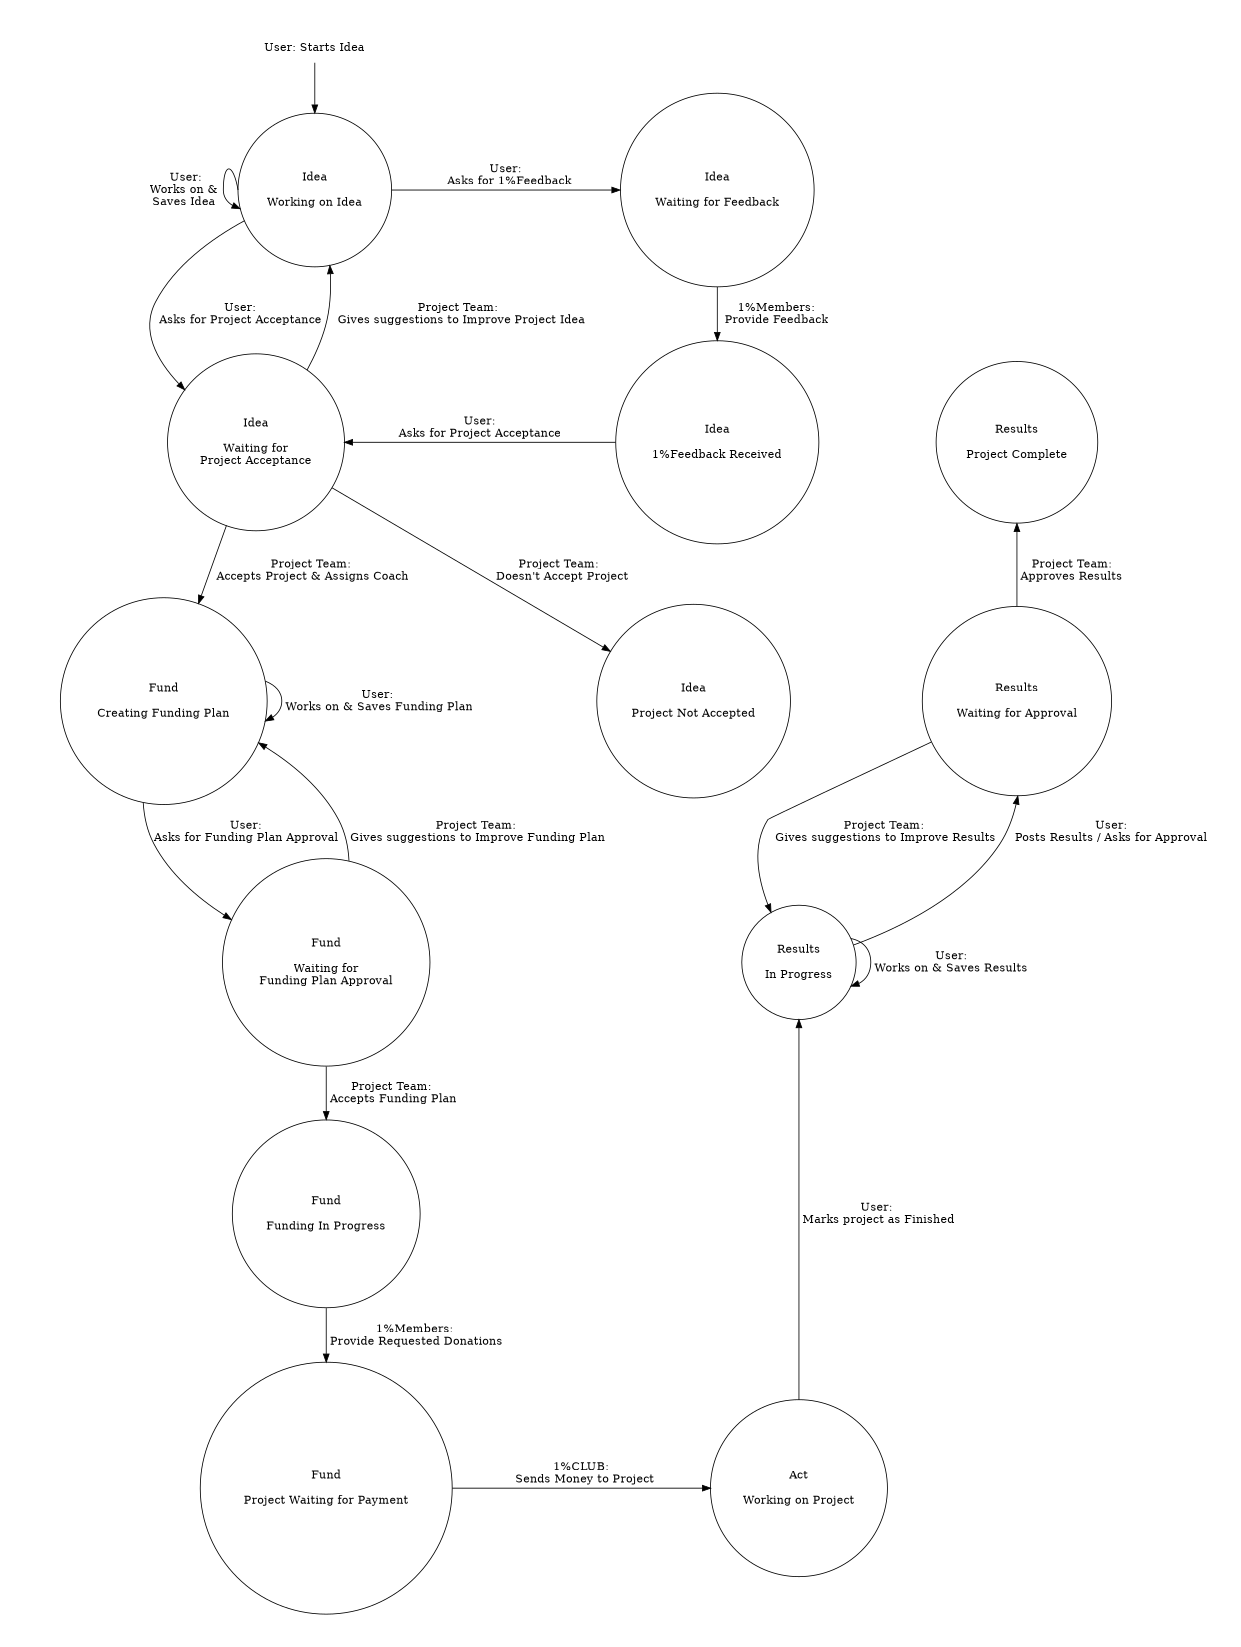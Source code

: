 // http://old.nabble.com/Fixedsize-nodes-respecting-label-size-td23537069.html
//
// Generate pdf with this line to get equal sized nodes:
//
// dot -Tpdf -Nwidth=$(dot projects-state-diagram.dot | sed -E -n 's/^.*width="([0-9.]+)".*$/\1/p' | sort | tail -1) -O projects-state-diagram.dot

digraph G {
	/*
	 * Global graph settings
	 */
    size="7.87,11.29"; // fit on A4 paper (size in inches)
	ratio=fill;
	margin="0.2";
	node [ shape=circle ];

	/*
	 * Edge definitions
	 */
	// Idea: in progress
	start -> idea_working_on_idea;
	idea_working_on_idea -> idea_working_on_idea [ label=" User:\nWorks on &\n  Saves Idea  ", tailport=w ];
	idea_working_on_idea -> idea_waiting_for_project_acceptance [ label="User:\n Asks for Project Acceptance " ];
	idea_working_on_idea -> idea_waiting_for_feedback [ label="User:\n  Asks for 1%Feedback" ];

	// Idea: waiting for feedback
	idea_waiting_for_feedback -> idea_feedback_received [ label="  1%Members:\n  Provide Feedback" ];

	// Idea: feedback received
    idea_feedback_received -> idea_waiting_for_project_acceptance[ label="User:\nAsks for Project Acceptance" ];

	// Idea: waiting for approval
	idea_waiting_for_project_acceptance -> idea_working_on_idea  [ label="Project Team:\n  Gives suggestions to Improve Project Idea" ];
	idea_waiting_for_project_acceptance -> idea_project_not_accepted [ label="Project Team:\n  Doesn't Accept Project" ];
    idea_waiting_for_project_acceptance -> fund_creating_funding_plan [ label="Project Team:\n Accepts Project & Assigns Coach" ];

	// Fund: creating funding plan
	fund_creating_funding_plan -> fund_creating_funding_plan [ label="User:\n Works on & Saves Funding Plan" ];
	fund_creating_funding_plan -> fund_waiting_for_plan_approval [ label="User:\nAsks for Funding Plan Approval" ];

	// Fund: waiting for plan approval
	fund_waiting_for_plan_approval -> fund_creating_funding_plan  [ label="Project Team:\n Gives suggestions to Improve Funding Plan" ];
	fund_waiting_for_plan_approval -> fund_funding_in_progress [ label="Project Team:\n Accepts Funding Plan" ];

	// Fund: funding in progress
	fund_funding_in_progress -> fund_project_waiting_for_payment [ label="1%Members:\n Provide Requested Donations" ];

	// Fund: funding in progress
	fund_project_waiting_for_payment -> act_working_on_project [ label="1%CLUB:\n  Sends Money to Project" ];

	// Act: in progress
	act_working_on_project -> results_in_progress [ label="User:\n Marks project as Finished" ];

	// Results: in progress
	results_in_progress -> results_in_progress [ label=" User:\n Works on & Saves Results" ];
	results_in_progress -> results_waiting_for_approval [ label=" User:\n Posts Results / Asks for Approval" ];

	// Results: waiting for approval
	results_waiting_for_approval -> results_in_progress [ label=" Project Team:\n  Gives suggestions to Improve Results" ];
	results_waiting_for_approval -> results_project_complete [ label=" Project Team:\n Approves Results" ];

	/*
	 * Node properties
	 */
	// start / end
	start [ label="User: Starts Idea", shape=plaintext ];

	// Idea
	idea_working_on_idea [ label="Idea\n\nWorking on Idea" ];
	idea_waiting_for_project_acceptance [ label="Idea\n\nWaiting for\nProject Acceptance" ];
	idea_project_not_accepted [ label="Idea\n\nProject Not Accepted",shape=circle ];
	idea_waiting_for_feedback [ label="Idea\n\nWaiting for Feedback",shape=circle ];
	idea_feedback_received [ label="Idea\n\n1%Feedback Received",shape=circle ];

	// Funding
	fund_creating_funding_plan [ label="Fund\n\nCreating Funding Plan",shape=circle ];
	fund_waiting_for_plan_approval [ label="Fund\n\nWaiting for\nFunding Plan Approval" ];
	fund_funding_in_progress [ label="Fund\n\nFunding In Progress" ];
	fund_project_waiting_for_payment [ label="Fund\n\nProject Waiting for Payment",shape=circle ];

	// Act
	act_working_on_project [ label="Act\n\nWorking on Project" ];

	// Results
	results_in_progress [ label="Results\n\nIn Progress" ];
	results_waiting_for_approval [ label="Results\n\nWaiting for Approval" ];
	results_project_complete [ label="Results\n\nProject Complete" ];

	/*
	 * Node levels
	 */
	{ rank=same; idea_working_on_idea idea_waiting_for_feedback };
	{ rank=same; idea_feedback_received idea_waiting_for_project_acceptance results_project_complete };
	{ rank=same; fund_creating_funding_plan results_waiting_for_approval };
	{ rank=same; fund_waiting_for_plan_approval results_in_progress };
	{ rank=same; fund_funding_in_progress };
	{ rank=same; fund_project_waiting_for_payment act_working_on_project };
}

